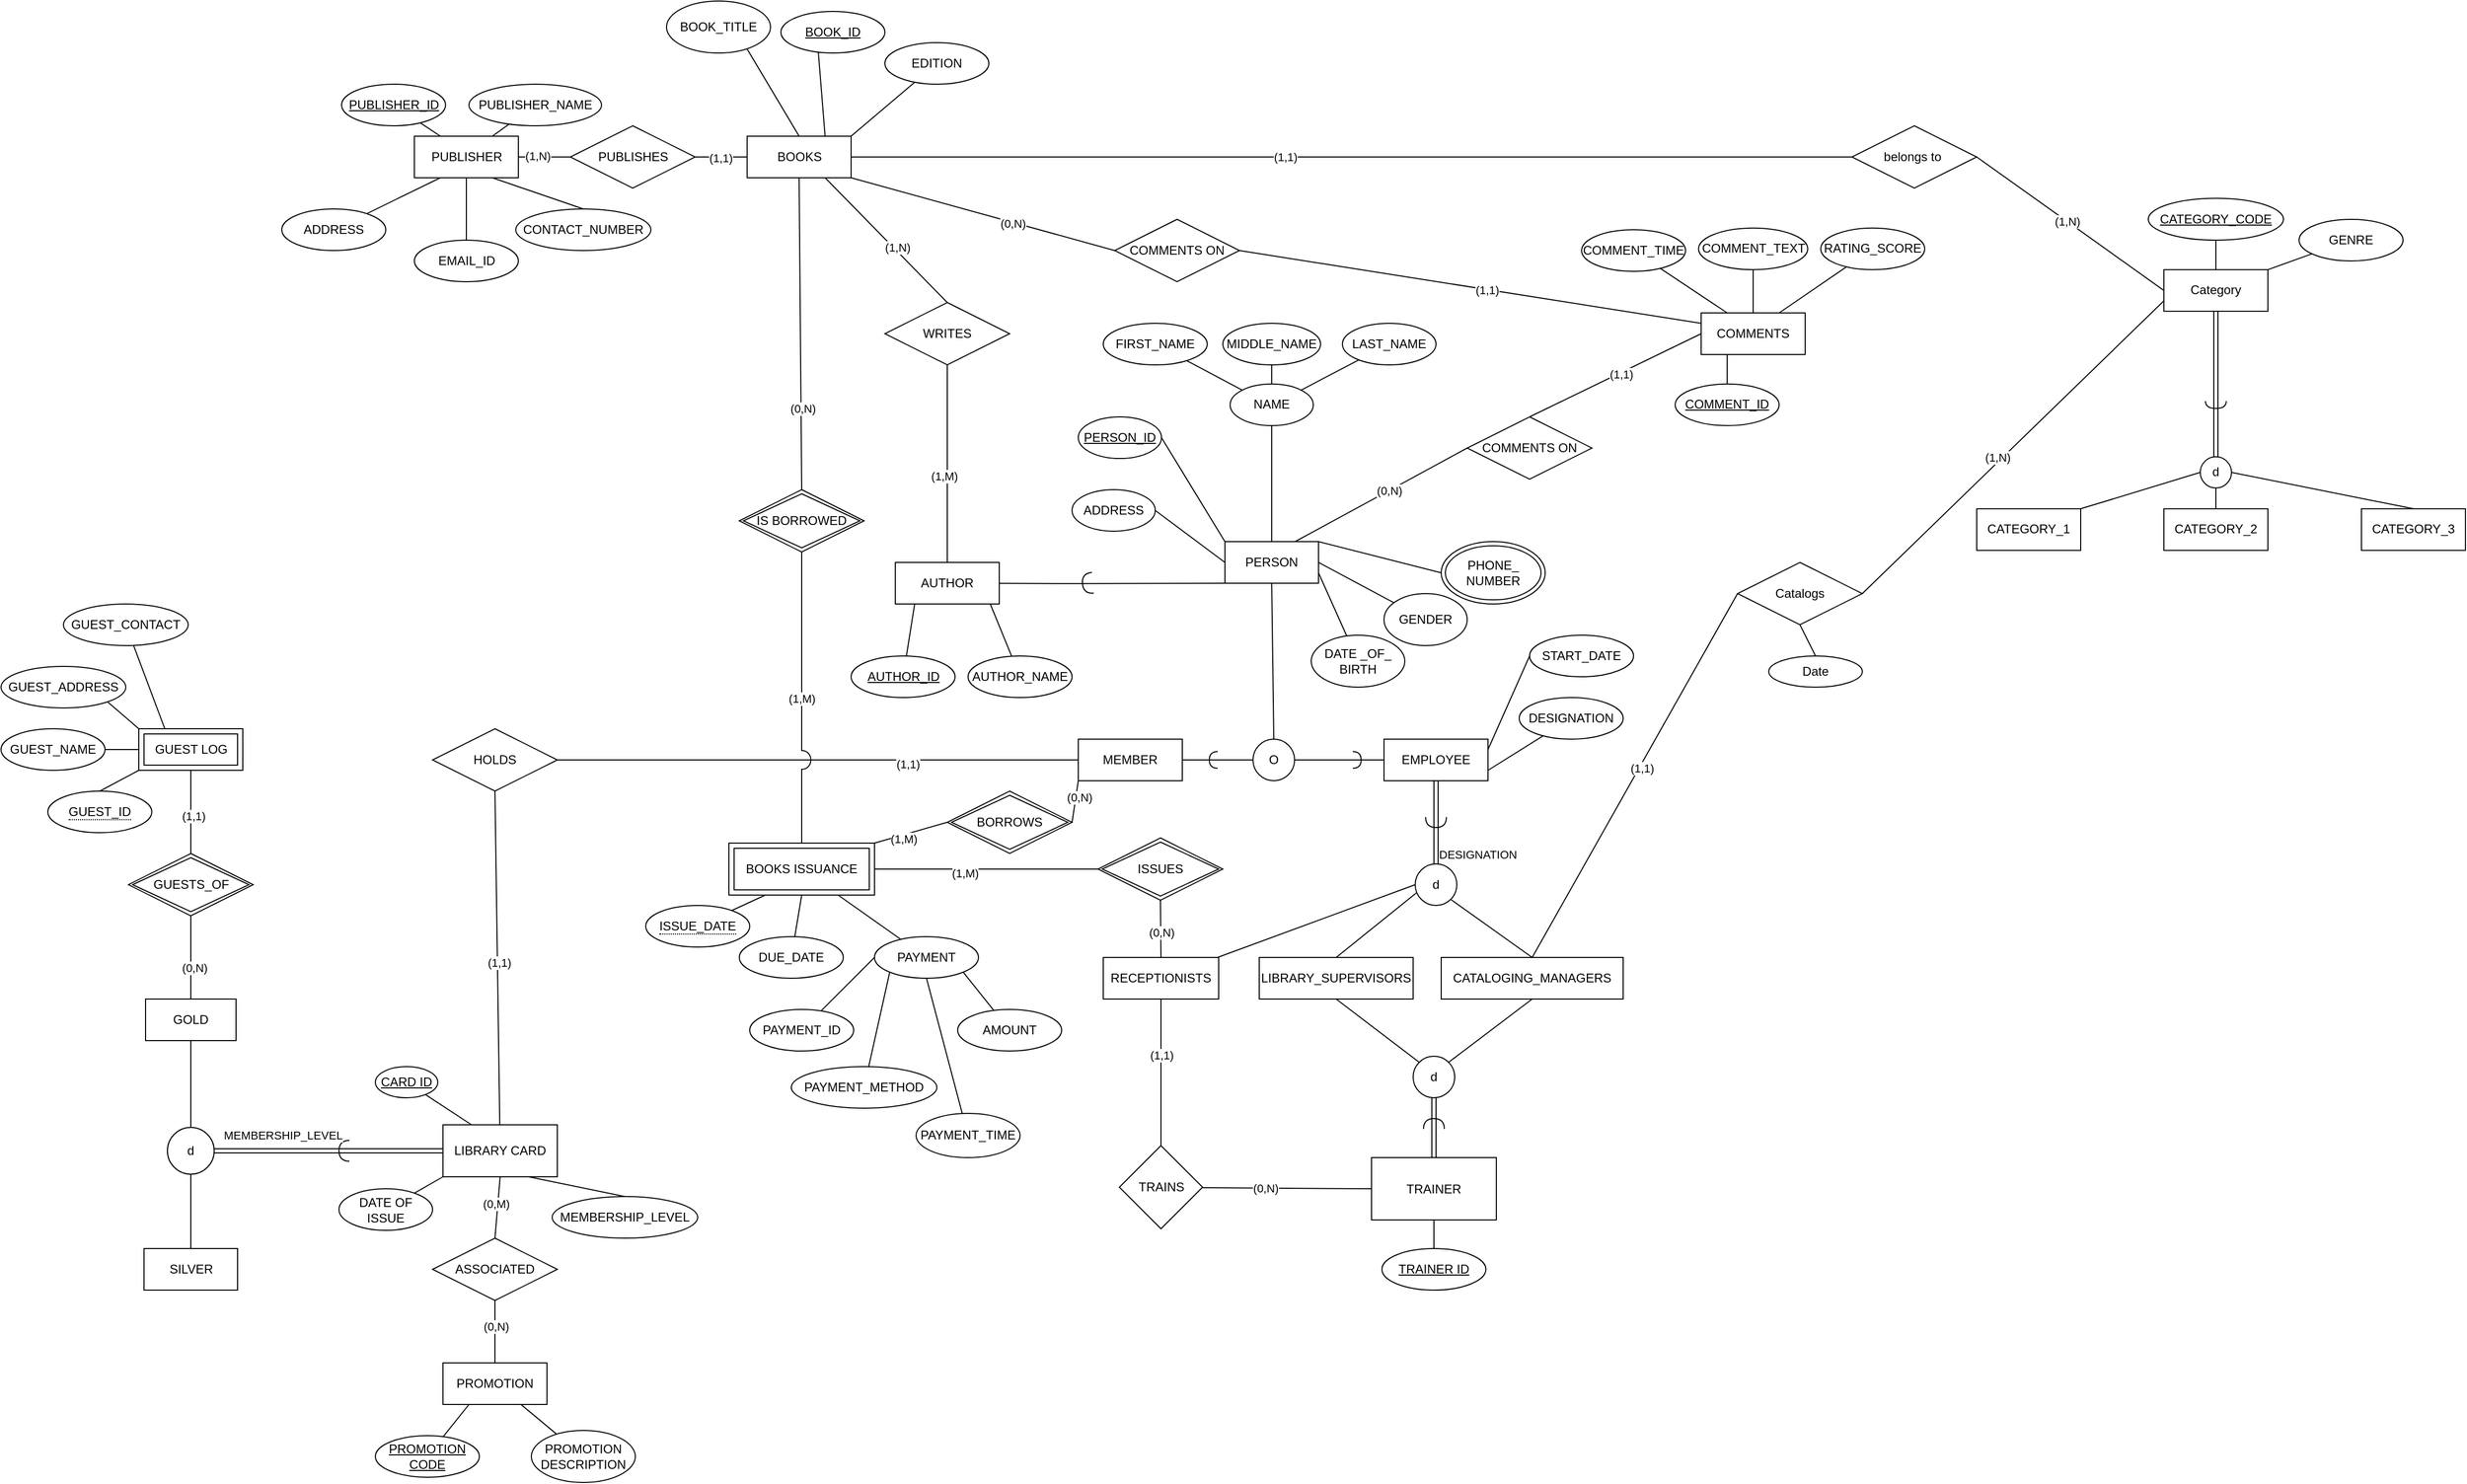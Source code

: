 <mxfile>
    <diagram id="INDeRHHGAO9wyA5p-iTh" name="Page-1">
        <mxGraphModel dx="3214" dy="1884" grid="1" gridSize="10" guides="1" tooltips="1" connect="1" arrows="1" fold="1" page="1" pageScale="1" pageWidth="850" pageHeight="1100" math="0" shadow="0">
            <root>
                <mxCell id="0"/>
                <mxCell id="1" parent="0"/>
                <mxCell id="3" style="edgeStyle=none;html=1;exitX=0.5;exitY=1;exitDx=0;exitDy=0;endArrow=none;endFill=0;entryX=0.5;entryY=0;entryDx=0;entryDy=0;" parent="1" target="4" edge="1">
                    <mxGeometry relative="1" as="geometry">
                        <mxPoint x="241" y="300" as="targetPoint"/>
                    </mxGeometry>
                </mxCell>
                <mxCell id="10" style="edgeStyle=none;html=1;exitX=0.25;exitY=0;exitDx=0;exitDy=0;endArrow=none;endFill=0;" parent="1" target="11" edge="1">
                    <mxGeometry relative="1" as="geometry">
                        <mxPoint x="219" y="60" as="targetPoint"/>
                    </mxGeometry>
                </mxCell>
                <mxCell id="18" style="edgeStyle=none;html=1;exitX=0;exitY=0;exitDx=0;exitDy=0;endArrow=none;endFill=0;" parent="1" target="19" edge="1">
                    <mxGeometry relative="1" as="geometry">
                        <mxPoint x="80" y="110" as="targetPoint"/>
                    </mxGeometry>
                </mxCell>
                <mxCell id="77" style="edgeStyle=none;html=1;exitX=1;exitY=0.5;exitDx=0;exitDy=0;endArrow=halfCircle;endFill=0;" parent="1" source="8" edge="1">
                    <mxGeometry relative="1" as="geometry">
                        <mxPoint x="160" y="280" as="targetPoint"/>
                    </mxGeometry>
                </mxCell>
                <mxCell id="286" style="edgeStyle=none;jumpStyle=arc;jumpSize=18;html=1;exitX=0;exitY=0.5;exitDx=0;exitDy=0;entryX=1;entryY=0.5;entryDx=0;entryDy=0;endArrow=none;endFill=0;" parent="1" source="8" target="285" edge="1">
                    <mxGeometry relative="1" as="geometry"/>
                </mxCell>
                <mxCell id="288" value="(1,1)" style="edgeLabel;html=1;align=center;verticalAlign=middle;resizable=0;points=[];" parent="286" vertex="1" connectable="0">
                    <mxGeometry x="-0.345" y="4" relative="1" as="geometry">
                        <mxPoint as="offset"/>
                    </mxGeometry>
                </mxCell>
                <mxCell id="295" style="edgeStyle=none;jumpStyle=arc;jumpSize=18;html=1;exitX=0;exitY=1;exitDx=0;exitDy=0;entryX=1;entryY=0.5;entryDx=0;entryDy=0;endArrow=none;endFill=0;" parent="1" source="8" target="294" edge="1">
                    <mxGeometry relative="1" as="geometry"/>
                </mxCell>
                <mxCell id="311" value="(0,N)" style="edgeLabel;html=1;align=center;verticalAlign=middle;resizable=0;points=[];" parent="295" vertex="1" connectable="0">
                    <mxGeometry x="-0.225" y="3" relative="1" as="geometry">
                        <mxPoint as="offset"/>
                    </mxGeometry>
                </mxCell>
                <mxCell id="8" value="MEMBER" style="rounded=0;whiteSpace=wrap;html=1;" parent="1" vertex="1">
                    <mxGeometry x="26" y="260" width="100" height="40" as="geometry"/>
                </mxCell>
                <mxCell id="22" style="edgeStyle=none;html=1;exitX=1;exitY=0;exitDx=0;exitDy=0;entryX=0;entryY=1;entryDx=0;entryDy=0;endArrow=none;endFill=0;" parent="1" target="21" edge="1">
                    <mxGeometry relative="1" as="geometry"/>
                </mxCell>
                <mxCell id="13" style="edgeStyle=none;html=1;exitX=1;exitY=0;exitDx=0;exitDy=0;endArrow=none;endFill=0;" parent="1" source="11" target="12" edge="1">
                    <mxGeometry relative="1" as="geometry"/>
                </mxCell>
                <mxCell id="24" style="edgeStyle=none;html=1;exitX=0;exitY=0.5;exitDx=0;exitDy=0;endArrow=none;endFill=0;" parent="1" target="25" edge="1">
                    <mxGeometry relative="1" as="geometry">
                        <mxPoint x="30" y="150" as="targetPoint"/>
                    </mxGeometry>
                </mxCell>
                <mxCell id="9" style="edgeStyle=none;html=1;exitX=0;exitY=0.5;exitDx=0;exitDy=0;endArrow=none;endFill=0;" parent="1" source="4" target="8" edge="1">
                    <mxGeometry relative="1" as="geometry"/>
                </mxCell>
                <mxCell id="14" style="edgeStyle=none;html=1;exitX=0;exitY=0;exitDx=0;exitDy=0;endArrow=none;endFill=0;" parent="1" source="11" target="15" edge="1">
                    <mxGeometry relative="1" as="geometry">
                        <mxPoint x="100" y="30" as="targetPoint"/>
                    </mxGeometry>
                </mxCell>
                <mxCell id="26" style="edgeStyle=none;html=1;exitX=0.5;exitY=1;exitDx=0;exitDy=0;entryX=0.5;entryY=0;entryDx=0;entryDy=0;endArrow=none;endFill=0;" parent="1" source="2" target="4" edge="1">
                    <mxGeometry relative="1" as="geometry"/>
                </mxCell>
                <mxCell id="27" style="edgeStyle=none;html=1;exitX=0;exitY=0.5;exitDx=0;exitDy=0;entryX=1;entryY=0.5;entryDx=0;entryDy=0;endArrow=none;endFill=0;" parent="1" source="2" target="25" edge="1">
                    <mxGeometry relative="1" as="geometry"/>
                </mxCell>
                <mxCell id="28" style="edgeStyle=none;html=1;exitX=0;exitY=0;exitDx=0;exitDy=0;entryX=1;entryY=0.5;entryDx=0;entryDy=0;endArrow=none;endFill=0;" parent="1" source="2" target="19" edge="1">
                    <mxGeometry relative="1" as="geometry"/>
                </mxCell>
                <mxCell id="29" style="edgeStyle=none;html=1;exitX=0.5;exitY=0;exitDx=0;exitDy=0;entryX=0.5;entryY=1;entryDx=0;entryDy=0;endArrow=none;endFill=0;" parent="1" source="2" target="11" edge="1">
                    <mxGeometry relative="1" as="geometry"/>
                </mxCell>
                <mxCell id="30" style="edgeStyle=none;html=1;exitX=1;exitY=0;exitDx=0;exitDy=0;entryX=0;entryY=0.5;entryDx=0;entryDy=0;endArrow=none;endFill=0;" parent="1" source="2" target="21" edge="1">
                    <mxGeometry relative="1" as="geometry"/>
                </mxCell>
                <mxCell id="31" style="edgeStyle=none;html=1;exitX=1;exitY=0.5;exitDx=0;exitDy=0;endArrow=none;endFill=0;" parent="1" source="2" target="32" edge="1">
                    <mxGeometry relative="1" as="geometry">
                        <mxPoint x="420" y="70" as="targetPoint"/>
                    </mxGeometry>
                </mxCell>
                <mxCell id="33" style="edgeStyle=none;html=1;exitX=1;exitY=0.75;exitDx=0;exitDy=0;endArrow=none;endFill=0;" parent="1" source="2" target="34" edge="1">
                    <mxGeometry relative="1" as="geometry">
                        <mxPoint x="470" y="90" as="targetPoint"/>
                    </mxGeometry>
                </mxCell>
                <mxCell id="256" style="edgeStyle=none;jumpStyle=arc;jumpSize=18;html=1;exitX=0.75;exitY=0;exitDx=0;exitDy=0;entryX=0;entryY=0.5;entryDx=0;entryDy=0;endArrow=none;endFill=0;" parent="1" source="2" target="255" edge="1">
                    <mxGeometry relative="1" as="geometry"/>
                </mxCell>
                <mxCell id="258" value="(0,N)" style="edgeLabel;html=1;align=center;verticalAlign=middle;resizable=0;points=[];" parent="256" vertex="1" connectable="0">
                    <mxGeometry x="0.086" relative="1" as="geometry">
                        <mxPoint as="offset"/>
                    </mxGeometry>
                </mxCell>
                <mxCell id="362" style="edgeStyle=none;html=1;exitX=1;exitY=0.5;exitDx=0;exitDy=0;endArrow=none;endFill=0;exitPerimeter=0;" parent="1" source="363" target="274" edge="1">
                    <mxGeometry relative="1" as="geometry"/>
                </mxCell>
                <mxCell id="364" style="edgeStyle=none;html=1;exitX=0;exitY=1;exitDx=0;exitDy=0;entryX=1;entryY=0.5;entryDx=0;entryDy=0;entryPerimeter=0;endArrow=none;endFill=0;" parent="1" source="2" target="363" edge="1">
                    <mxGeometry relative="1" as="geometry"/>
                </mxCell>
                <mxCell id="2" value="PERSON" style="rounded=0;whiteSpace=wrap;html=1;" parent="1" vertex="1">
                    <mxGeometry x="167" y="70" width="90" height="40" as="geometry"/>
                </mxCell>
                <mxCell id="4" value="O" style="ellipse;whiteSpace=wrap;html=1;aspect=fixed;" parent="1" vertex="1">
                    <mxGeometry x="194" y="260" width="40" height="40" as="geometry"/>
                </mxCell>
                <mxCell id="16" style="edgeStyle=none;html=1;exitX=0.5;exitY=0;exitDx=0;exitDy=0;endArrow=none;endFill=0;" parent="1" source="11" target="17" edge="1">
                    <mxGeometry relative="1" as="geometry">
                        <mxPoint x="166" y="10" as="targetPoint"/>
                    </mxGeometry>
                </mxCell>
                <mxCell id="6" style="edgeStyle=none;html=1;exitX=1;exitY=0.5;exitDx=0;exitDy=0;endArrow=none;endFill=0;" parent="1" source="4" target="5" edge="1">
                    <mxGeometry relative="1" as="geometry"/>
                </mxCell>
                <mxCell id="78" style="edgeStyle=none;html=1;exitX=0;exitY=0.5;exitDx=0;exitDy=0;endArrow=halfCircle;endFill=0;" parent="1" source="5" edge="1">
                    <mxGeometry relative="1" as="geometry">
                        <mxPoint x="290" y="280" as="targetPoint"/>
                    </mxGeometry>
                </mxCell>
                <mxCell id="132" style="edgeStyle=none;html=1;exitX=1;exitY=0.25;exitDx=0;exitDy=0;endArrow=none;endFill=0;entryX=0;entryY=0.5;entryDx=0;entryDy=0;" parent="1" source="5" target="136" edge="1">
                    <mxGeometry relative="1" as="geometry">
                        <mxPoint x="449.657" y="246.275" as="targetPoint"/>
                    </mxGeometry>
                </mxCell>
                <mxCell id="347" style="edgeStyle=none;html=1;exitX=1;exitY=0.75;exitDx=0;exitDy=0;endArrow=none;endFill=0;" parent="1" source="5" target="348" edge="1">
                    <mxGeometry relative="1" as="geometry">
                        <mxPoint x="460" y="270" as="targetPoint"/>
                    </mxGeometry>
                </mxCell>
                <mxCell id="5" value="EMPLOYEE" style="rounded=0;whiteSpace=wrap;html=1;" parent="1" vertex="1">
                    <mxGeometry x="320" y="260" width="100" height="40" as="geometry"/>
                </mxCell>
                <mxCell id="17" value="MIDDLE_NAME" style="ellipse;whiteSpace=wrap;html=1;" parent="1" vertex="1">
                    <mxGeometry x="165" y="-140" width="94" height="40" as="geometry"/>
                </mxCell>
                <mxCell id="11" value="NAME" style="ellipse;whiteSpace=wrap;html=1;" parent="1" vertex="1">
                    <mxGeometry x="172" y="-81.59" width="80" height="40" as="geometry"/>
                </mxCell>
                <mxCell id="15" value="FIRST_NAME" style="ellipse;whiteSpace=wrap;html=1;" parent="1" vertex="1">
                    <mxGeometry x="50" y="-140" width="100" height="40" as="geometry"/>
                </mxCell>
                <mxCell id="19" value="&lt;u&gt;PERSON_ID&lt;/u&gt;" style="ellipse;whiteSpace=wrap;html=1;" parent="1" vertex="1">
                    <mxGeometry x="26" y="-50" width="80" height="40" as="geometry"/>
                </mxCell>
                <mxCell id="12" value="LAST_NAME" style="ellipse;whiteSpace=wrap;html=1;" parent="1" vertex="1">
                    <mxGeometry x="280" y="-140" width="90" height="40" as="geometry"/>
                </mxCell>
                <mxCell id="21" value="PHONE_ NUMBER" style="ellipse;shape=doubleEllipse;whiteSpace=wrap;html=1;" parent="1" vertex="1">
                    <mxGeometry x="375" y="70" width="100" height="60" as="geometry"/>
                </mxCell>
                <mxCell id="25" value="ADDRESS" style="ellipse;whiteSpace=wrap;html=1;" parent="1" vertex="1">
                    <mxGeometry x="20" y="20" width="80" height="40" as="geometry"/>
                </mxCell>
                <mxCell id="32" value="GENDER" style="ellipse;whiteSpace=wrap;html=1;" parent="1" vertex="1">
                    <mxGeometry x="320" y="120" width="80" height="50" as="geometry"/>
                </mxCell>
                <mxCell id="34" value="DATE _OF_ BIRTH" style="ellipse;whiteSpace=wrap;html=1;" parent="1" vertex="1">
                    <mxGeometry x="250" y="160" width="90" height="50" as="geometry"/>
                </mxCell>
                <mxCell id="69" style="edgeStyle=none;html=1;exitX=0.25;exitY=0;exitDx=0;exitDy=0;endArrow=none;endFill=0;" parent="1" source="35" target="70" edge="1">
                    <mxGeometry relative="1" as="geometry">
                        <mxPoint x="-590" y="510" as="targetPoint"/>
                    </mxGeometry>
                </mxCell>
                <mxCell id="71" style="edgeStyle=none;html=1;exitX=0;exitY=1;exitDx=0;exitDy=0;endArrow=none;endFill=0;" parent="1" source="35" target="72" edge="1">
                    <mxGeometry relative="1" as="geometry">
                        <mxPoint x="-580" y="510" as="targetPoint"/>
                    </mxGeometry>
                </mxCell>
                <mxCell id="73" style="edgeStyle=none;html=1;endArrow=none;endFill=0;exitX=0.25;exitY=1;exitDx=0;exitDy=0;" parent="1" source="140" target="74" edge="1">
                    <mxGeometry relative="1" as="geometry">
                        <mxPoint x="-480" y="510" as="targetPoint"/>
                        <mxPoint x="-720" y="680" as="sourcePoint"/>
                    </mxGeometry>
                </mxCell>
                <mxCell id="75" style="edgeStyle=none;html=1;endArrow=none;endFill=0;exitX=0.75;exitY=1;exitDx=0;exitDy=0;" parent="1" source="140" target="76" edge="1">
                    <mxGeometry relative="1" as="geometry">
                        <mxPoint x="-490" y="730" as="targetPoint"/>
                        <mxPoint x="-550" y="700" as="sourcePoint"/>
                    </mxGeometry>
                </mxCell>
                <mxCell id="35" value="LIBRARY CARD" style="rounded=0;whiteSpace=wrap;html=1;" parent="1" vertex="1">
                    <mxGeometry x="-585" y="631" width="110" height="50" as="geometry"/>
                </mxCell>
                <mxCell id="63" style="edgeStyle=none;html=1;exitX=0.5;exitY=0;exitDx=0;exitDy=0;endArrow=none;endFill=0;" parent="1" source="62" target="64" edge="1">
                    <mxGeometry relative="1" as="geometry">
                        <mxPoint x="-827" y="540" as="targetPoint"/>
                    </mxGeometry>
                </mxCell>
                <mxCell id="66" style="edgeStyle=none;html=1;exitX=0.5;exitY=1;exitDx=0;exitDy=0;entryX=0.5;entryY=0;entryDx=0;entryDy=0;endArrow=none;endFill=0;" parent="1" source="62" target="65" edge="1">
                    <mxGeometry relative="1" as="geometry"/>
                </mxCell>
                <mxCell id="62" value="d" style="ellipse;whiteSpace=wrap;html=1;aspect=fixed;" parent="1" vertex="1">
                    <mxGeometry x="-850" y="633.5" width="45" height="45" as="geometry"/>
                </mxCell>
                <mxCell id="64" value="GOLD" style="rounded=0;whiteSpace=wrap;html=1;" parent="1" vertex="1">
                    <mxGeometry x="-871" y="510" width="87" height="40" as="geometry"/>
                </mxCell>
                <mxCell id="65" value="SILVER" style="rounded=0;whiteSpace=wrap;html=1;" parent="1" vertex="1">
                    <mxGeometry x="-872.5" y="750" width="90" height="40" as="geometry"/>
                </mxCell>
                <mxCell id="70" value="&lt;u&gt;CARD ID&lt;/u&gt;" style="ellipse;whiteSpace=wrap;html=1;" parent="1" vertex="1">
                    <mxGeometry x="-650" y="575" width="60" height="30" as="geometry"/>
                </mxCell>
                <mxCell id="72" value="DATE OF ISSUE" style="ellipse;whiteSpace=wrap;html=1;" parent="1" vertex="1">
                    <mxGeometry x="-685" y="692.5" width="90" height="40" as="geometry"/>
                </mxCell>
                <mxCell id="74" value="PROMOTION CODE" style="ellipse;whiteSpace=wrap;html=1;align=center;fontStyle=4;" parent="1" vertex="1">
                    <mxGeometry x="-650" y="930" width="100" height="40" as="geometry"/>
                </mxCell>
                <mxCell id="76" value="PROMOTION DESCRIPTION" style="ellipse;whiteSpace=wrap;html=1;" parent="1" vertex="1">
                    <mxGeometry x="-500" y="925" width="100" height="50" as="geometry"/>
                </mxCell>
                <mxCell id="79" value="" style="shape=link;html=1;rounded=0;endArrow=halfCircle;endFill=0;entryX=0.5;entryY=0;entryDx=0;entryDy=0;startArrow=none;" parent="1" source="119" target="81" edge="1">
                    <mxGeometry relative="1" as="geometry">
                        <mxPoint x="370" y="340" as="sourcePoint"/>
                        <mxPoint x="370" y="370" as="targetPoint"/>
                    </mxGeometry>
                </mxCell>
                <mxCell id="361" value="DESIGNATION" style="edgeLabel;html=1;align=center;verticalAlign=middle;resizable=0;points=[];" parent="79" vertex="1" connectable="0">
                    <mxGeometry x="-0.012" y="-1" relative="1" as="geometry">
                        <mxPoint x="41" y="8" as="offset"/>
                    </mxGeometry>
                </mxCell>
                <mxCell id="89" style="edgeStyle=none;html=1;exitX=0;exitY=0.5;exitDx=0;exitDy=0;endArrow=none;endFill=0;" parent="1" source="81" target="90" edge="1">
                    <mxGeometry relative="1" as="geometry">
                        <mxPoint x="721" y="430" as="targetPoint"/>
                    </mxGeometry>
                </mxCell>
                <mxCell id="99" style="edgeStyle=none;html=1;exitX=1;exitY=1;exitDx=0;exitDy=0;entryX=0.5;entryY=0;entryDx=0;entryDy=0;endArrow=none;endFill=0;" parent="1" source="81" target="88" edge="1">
                    <mxGeometry relative="1" as="geometry"/>
                </mxCell>
                <mxCell id="81" value="d" style="ellipse;whiteSpace=wrap;html=1;aspect=fixed;" parent="1" vertex="1">
                    <mxGeometry x="350" y="380" width="40" height="40" as="geometry"/>
                </mxCell>
                <mxCell id="102" style="edgeStyle=none;html=1;exitX=0.5;exitY=0;exitDx=0;exitDy=0;entryX=0.025;entryY=0.7;entryDx=0;entryDy=0;entryPerimeter=0;endArrow=none;endFill=0;" parent="1" source="86" target="81" edge="1">
                    <mxGeometry relative="1" as="geometry"/>
                </mxCell>
                <mxCell id="86" value="LIBRARY_SUPERVISORS" style="rounded=0;whiteSpace=wrap;html=1;" parent="1" vertex="1">
                    <mxGeometry x="200" y="470" width="148" height="40" as="geometry"/>
                </mxCell>
                <mxCell id="197" style="edgeStyle=none;html=1;exitX=0.5;exitY=0;exitDx=0;exitDy=0;endArrow=none;endFill=0;jumpStyle=arc;jumpSize=17;entryX=0;entryY=0.5;entryDx=0;entryDy=0;" parent="1" source="88" target="198" edge="1">
                    <mxGeometry relative="1" as="geometry">
                        <mxPoint x="740" y="330" as="targetPoint"/>
                    </mxGeometry>
                </mxCell>
                <mxCell id="201" value="(1,1)" style="edgeLabel;html=1;align=center;verticalAlign=middle;resizable=0;points=[];" parent="197" vertex="1" connectable="0">
                    <mxGeometry x="0.048" y="-2" relative="1" as="geometry">
                        <mxPoint as="offset"/>
                    </mxGeometry>
                </mxCell>
                <mxCell id="88" value="CATALOGING_MANAGERS" style="rounded=0;whiteSpace=wrap;html=1;" parent="1" vertex="1">
                    <mxGeometry x="375" y="470" width="175" height="40" as="geometry"/>
                </mxCell>
                <mxCell id="292" style="edgeStyle=none;jumpStyle=arc;jumpSize=18;html=1;exitX=0.5;exitY=0;exitDx=0;exitDy=0;entryX=0.5;entryY=1;entryDx=0;entryDy=0;endArrow=none;endFill=0;" parent="1" source="90" edge="1">
                    <mxGeometry relative="1" as="geometry">
                        <mxPoint x="105" y="415" as="targetPoint"/>
                    </mxGeometry>
                </mxCell>
                <mxCell id="315" value="(0,N)" style="edgeLabel;html=1;align=center;verticalAlign=middle;resizable=0;points=[];" parent="292" vertex="1" connectable="0">
                    <mxGeometry x="-0.133" y="-1" relative="1" as="geometry">
                        <mxPoint x="-1" as="offset"/>
                    </mxGeometry>
                </mxCell>
                <mxCell id="90" value="RECEPTIONISTS" style="rounded=0;whiteSpace=wrap;html=1;" parent="1" vertex="1">
                    <mxGeometry x="50" y="470" width="111" height="40" as="geometry"/>
                </mxCell>
                <mxCell id="128" style="edgeStyle=none;html=1;exitX=0;exitY=0.5;exitDx=0;exitDy=0;entryX=0;entryY=0.5;entryDx=0;entryDy=0;endArrow=none;endFill=0;" parent="1" source="91" target="127" edge="1">
                    <mxGeometry relative="1" as="geometry"/>
                </mxCell>
                <mxCell id="130" value="(0,N)" style="edgeLabel;html=1;align=center;verticalAlign=middle;resizable=0;points=[];" parent="128" vertex="1" connectable="0">
                    <mxGeometry x="0.396" y="1" relative="1" as="geometry">
                        <mxPoint x="67" y="-1" as="offset"/>
                    </mxGeometry>
                </mxCell>
                <mxCell id="138" style="edgeStyle=none;html=1;exitX=0.5;exitY=1;exitDx=0;exitDy=0;endArrow=none;endFill=0;entryX=0.5;entryY=0;entryDx=0;entryDy=0;" parent="1" source="91" target="139" edge="1">
                    <mxGeometry relative="1" as="geometry">
                        <mxPoint x="328.487" y="712.563" as="targetPoint"/>
                    </mxGeometry>
                </mxCell>
                <mxCell id="91" value="TRAINER" style="rounded=0;whiteSpace=wrap;html=1;" parent="1" vertex="1">
                    <mxGeometry x="308" y="662.5" width="120" height="60" as="geometry"/>
                </mxCell>
                <mxCell id="94" style="edgeStyle=none;html=1;exitX=0;exitY=0;exitDx=0;exitDy=0;entryX=0.5;entryY=1;entryDx=0;entryDy=0;endArrow=none;endFill=0;" parent="1" source="93" target="86" edge="1">
                    <mxGeometry relative="1" as="geometry"/>
                </mxCell>
                <mxCell id="95" style="edgeStyle=none;html=1;exitX=1;exitY=0;exitDx=0;exitDy=0;entryX=0.5;entryY=1;entryDx=0;entryDy=0;endArrow=none;endFill=0;" parent="1" source="93" target="88" edge="1">
                    <mxGeometry relative="1" as="geometry"/>
                </mxCell>
                <mxCell id="119" value="" style="shape=requiredInterface;html=1;verticalLabelPosition=bottom;sketch=0;rotation=90;" parent="1" vertex="1">
                    <mxGeometry x="365" y="330" width="10" height="20" as="geometry"/>
                </mxCell>
                <mxCell id="125" value="" style="shape=link;html=1;rounded=0;endArrow=none;endFill=0;exitX=1;exitY=0.5;exitDx=0;exitDy=0;exitPerimeter=0;entryX=0.5;entryY=1;entryDx=0;entryDy=0;" parent="1" source="119" target="5" edge="1">
                    <mxGeometry relative="1" as="geometry">
                        <mxPoint x="450" y="360" as="sourcePoint"/>
                        <mxPoint x="610" y="360" as="targetPoint"/>
                    </mxGeometry>
                </mxCell>
                <mxCell id="129" style="edgeStyle=none;html=1;exitX=0.5;exitY=0;exitDx=0;exitDy=0;entryX=0.5;entryY=1;entryDx=0;entryDy=0;endArrow=none;endFill=0;" parent="1" source="127" target="90" edge="1">
                    <mxGeometry relative="1" as="geometry"/>
                </mxCell>
                <mxCell id="131" value="(1,1)" style="edgeLabel;html=1;align=center;verticalAlign=middle;resizable=0;points=[];" parent="129" vertex="1" connectable="0">
                    <mxGeometry x="0.249" relative="1" as="geometry">
                        <mxPoint y="1" as="offset"/>
                    </mxGeometry>
                </mxCell>
                <mxCell id="127" value="TRAINS" style="rhombus;whiteSpace=wrap;html=1;" parent="1" vertex="1">
                    <mxGeometry x="65.5" y="651" width="80" height="80" as="geometry"/>
                </mxCell>
                <mxCell id="136" value="START_DATE" style="ellipse;whiteSpace=wrap;html=1;align=center;" parent="1" vertex="1">
                    <mxGeometry x="460" y="160" width="100" height="40" as="geometry"/>
                </mxCell>
                <mxCell id="139" value="TRAINER ID" style="ellipse;whiteSpace=wrap;html=1;align=center;fontStyle=4;" parent="1" vertex="1">
                    <mxGeometry x="318" y="750" width="100" height="40" as="geometry"/>
                </mxCell>
                <mxCell id="142" style="edgeStyle=none;html=1;exitX=0.5;exitY=0;exitDx=0;exitDy=0;endArrow=none;endFill=0;" parent="1" source="140" target="141" edge="1">
                    <mxGeometry relative="1" as="geometry"/>
                </mxCell>
                <mxCell id="144" value="(0,N)" style="edgeLabel;html=1;align=center;verticalAlign=middle;resizable=0;points=[];" parent="142" vertex="1" connectable="0">
                    <mxGeometry x="0.167" y="-1" relative="1" as="geometry">
                        <mxPoint as="offset"/>
                    </mxGeometry>
                </mxCell>
                <mxCell id="140" value="PROMOTION" style="whiteSpace=wrap;html=1;align=center;" parent="1" vertex="1">
                    <mxGeometry x="-585" y="860" width="100" height="40" as="geometry"/>
                </mxCell>
                <mxCell id="143" style="edgeStyle=none;html=1;exitX=0.5;exitY=0;exitDx=0;exitDy=0;entryX=0.5;entryY=1;entryDx=0;entryDy=0;endArrow=none;endFill=0;" parent="1" source="141" target="35" edge="1">
                    <mxGeometry relative="1" as="geometry"/>
                </mxCell>
                <mxCell id="145" value="(0,M)" style="edgeLabel;html=1;align=center;verticalAlign=middle;resizable=0;points=[];" parent="143" vertex="1" connectable="0">
                    <mxGeometry x="0.133" y="2" relative="1" as="geometry">
                        <mxPoint as="offset"/>
                    </mxGeometry>
                </mxCell>
                <mxCell id="141" value="ASSOCIATED" style="shape=rhombus;perimeter=rhombusPerimeter;whiteSpace=wrap;html=1;align=center;" parent="1" vertex="1">
                    <mxGeometry x="-595" y="740" width="120" height="60" as="geometry"/>
                </mxCell>
                <mxCell id="152" style="edgeStyle=none;html=1;exitX=0;exitY=1;exitDx=0;exitDy=0;entryX=0.5;entryY=0;entryDx=0;entryDy=0;endArrow=none;endFill=0;" parent="1" source="146" target="151" edge="1">
                    <mxGeometry relative="1" as="geometry"/>
                </mxCell>
                <mxCell id="153" style="edgeStyle=none;html=1;exitX=0.5;exitY=1;exitDx=0;exitDy=0;entryX=0.5;entryY=0;entryDx=0;entryDy=0;endArrow=none;endFill=0;" parent="1" source="146" target="147" edge="1">
                    <mxGeometry relative="1" as="geometry"/>
                </mxCell>
                <mxCell id="161" value="(1,1)" style="edgeLabel;html=1;align=center;verticalAlign=middle;resizable=0;points=[];" parent="153" vertex="1" connectable="0">
                    <mxGeometry x="0.1" y="2" relative="1" as="geometry">
                        <mxPoint as="offset"/>
                    </mxGeometry>
                </mxCell>
                <mxCell id="154" style="edgeStyle=none;html=1;exitX=0;exitY=0.5;exitDx=0;exitDy=0;endArrow=none;endFill=0;" parent="1" source="146" target="155" edge="1">
                    <mxGeometry relative="1" as="geometry">
                        <mxPoint x="-960" y="270" as="targetPoint"/>
                    </mxGeometry>
                </mxCell>
                <mxCell id="158" style="edgeStyle=none;html=1;exitX=0;exitY=0;exitDx=0;exitDy=0;entryX=1;entryY=1;entryDx=0;entryDy=0;endArrow=none;endFill=0;" parent="1" source="146" target="157" edge="1">
                    <mxGeometry relative="1" as="geometry"/>
                </mxCell>
                <mxCell id="160" style="edgeStyle=none;html=1;exitX=0.25;exitY=0;exitDx=0;exitDy=0;endArrow=none;endFill=0;" parent="1" source="146" target="159" edge="1">
                    <mxGeometry relative="1" as="geometry"/>
                </mxCell>
                <mxCell id="146" value="GUEST LOG" style="shape=ext;margin=3;double=1;whiteSpace=wrap;html=1;align=center;" parent="1" vertex="1">
                    <mxGeometry x="-877.5" y="250" width="100" height="40" as="geometry"/>
                </mxCell>
                <mxCell id="149" style="edgeStyle=none;html=1;exitX=0.5;exitY=1;exitDx=0;exitDy=0;entryX=0.5;entryY=0;entryDx=0;entryDy=0;endArrow=none;endFill=0;" parent="1" source="147" target="64" edge="1">
                    <mxGeometry relative="1" as="geometry"/>
                </mxCell>
                <mxCell id="163" value="(0,N)" style="edgeLabel;html=1;align=center;verticalAlign=middle;resizable=0;points=[];" parent="149" vertex="1" connectable="0">
                    <mxGeometry x="0.25" y="3" relative="1" as="geometry">
                        <mxPoint as="offset"/>
                    </mxGeometry>
                </mxCell>
                <mxCell id="147" value="GUESTS_OF" style="shape=rhombus;double=1;perimeter=rhombusPerimeter;whiteSpace=wrap;html=1;align=center;" parent="1" vertex="1">
                    <mxGeometry x="-887.5" y="370" width="120" height="60" as="geometry"/>
                </mxCell>
                <mxCell id="151" value="&lt;span style=&quot;border-bottom: 1px dotted&quot;&gt;GUEST_ID&lt;/span&gt;" style="ellipse;whiteSpace=wrap;html=1;align=center;" parent="1" vertex="1">
                    <mxGeometry x="-965" y="310" width="100" height="40" as="geometry"/>
                </mxCell>
                <mxCell id="155" value="GUEST_NAME" style="ellipse;whiteSpace=wrap;html=1;align=center;" parent="1" vertex="1">
                    <mxGeometry x="-1010" y="250" width="100" height="40" as="geometry"/>
                </mxCell>
                <mxCell id="157" value="GUEST_ADDRESS" style="ellipse;whiteSpace=wrap;html=1;align=center;" parent="1" vertex="1">
                    <mxGeometry x="-1010" y="190" width="120" height="40" as="geometry"/>
                </mxCell>
                <mxCell id="159" value="GUEST_CONTACT" style="ellipse;whiteSpace=wrap;html=1;align=center;" parent="1" vertex="1">
                    <mxGeometry x="-950" y="130" width="120" height="40" as="geometry"/>
                </mxCell>
                <mxCell id="229" style="edgeStyle=none;jumpStyle=arc;jumpSize=18;html=1;exitX=0;exitY=0.5;exitDx=0;exitDy=0;endArrow=none;endFill=0;entryX=1;entryY=0.5;entryDx=0;entryDy=0;" parent="1" source="165" target="228" edge="1">
                    <mxGeometry relative="1" as="geometry">
                        <mxPoint x="1557" y="-360" as="targetPoint"/>
                    </mxGeometry>
                </mxCell>
                <mxCell id="231" value="(1,N)" style="edgeLabel;html=1;align=center;verticalAlign=middle;resizable=0;points=[];" parent="229" vertex="1" connectable="0">
                    <mxGeometry x="0.04" relative="1" as="geometry">
                        <mxPoint as="offset"/>
                    </mxGeometry>
                </mxCell>
                <mxCell id="338" style="edgeStyle=none;jumpStyle=arc;jumpSize=18;html=1;exitX=0.5;exitY=0;exitDx=0;exitDy=0;endArrow=none;endFill=0;" parent="1" source="165" target="340" edge="1">
                    <mxGeometry relative="1" as="geometry">
                        <mxPoint x="1098.689" y="-240.304" as="targetPoint"/>
                    </mxGeometry>
                </mxCell>
                <mxCell id="374" style="edgeStyle=none;html=1;exitX=1;exitY=0;exitDx=0;exitDy=0;endArrow=none;endFill=0;" parent="1" source="165" target="375" edge="1">
                    <mxGeometry relative="1" as="geometry">
                        <mxPoint x="1220" y="-210" as="targetPoint"/>
                    </mxGeometry>
                </mxCell>
                <mxCell id="165" value="Category" style="whiteSpace=wrap;html=1;align=center;" parent="1" vertex="1">
                    <mxGeometry x="1070" y="-191.59" width="100" height="40" as="geometry"/>
                </mxCell>
                <mxCell id="174" value="" style="shape=requiredInterface;html=1;verticalLabelPosition=bottom;sketch=0;rotation=90;" parent="1" vertex="1">
                    <mxGeometry x="1116.5" y="-71.59" width="7" height="20" as="geometry"/>
                </mxCell>
                <mxCell id="180" value="" style="shape=link;html=1;rounded=0;endArrow=none;endFill=0;exitX=0.5;exitY=1;exitDx=0;exitDy=0;entryX=1;entryY=0.5;entryDx=0;entryDy=0;entryPerimeter=0;" parent="1" source="165" target="174" edge="1">
                    <mxGeometry relative="1" as="geometry">
                        <mxPoint x="1120" y="-151.59" as="sourcePoint"/>
                        <mxPoint x="1120" y="-51.59" as="targetPoint"/>
                    </mxGeometry>
                </mxCell>
                <mxCell id="186" value="" style="shape=link;html=1;rounded=0;endArrow=none;endFill=0;exitX=1;exitY=0.5;exitDx=0;exitDy=0;exitPerimeter=0;entryX=0.5;entryY=0;entryDx=0;entryDy=0;" parent="1" source="174" target="188" edge="1">
                    <mxGeometry relative="1" as="geometry">
                        <mxPoint x="1050" y="8.41" as="sourcePoint"/>
                        <mxPoint x="1120" y="-11.59" as="targetPoint"/>
                    </mxGeometry>
                </mxCell>
                <mxCell id="187" value="" style="resizable=0;html=1;align=right;verticalAlign=bottom;" parent="186" connectable="0" vertex="1">
                    <mxGeometry x="1" relative="1" as="geometry"/>
                </mxCell>
                <mxCell id="195" style="edgeStyle=none;html=1;exitX=1;exitY=0.5;exitDx=0;exitDy=0;entryX=0.5;entryY=0;entryDx=0;entryDy=0;endArrow=none;endFill=0;" parent="1" source="188" target="193" edge="1">
                    <mxGeometry relative="1" as="geometry"/>
                </mxCell>
                <mxCell id="188" value="d" style="ellipse;whiteSpace=wrap;html=1;aspect=fixed;" parent="1" vertex="1">
                    <mxGeometry x="1105" y="-11.59" width="30" height="30" as="geometry"/>
                </mxCell>
                <mxCell id="191" style="edgeStyle=none;html=1;exitX=1;exitY=0;exitDx=0;exitDy=0;entryX=0;entryY=0.5;entryDx=0;entryDy=0;endArrow=none;endFill=0;" parent="1" source="189" target="188" edge="1">
                    <mxGeometry relative="1" as="geometry"/>
                </mxCell>
                <mxCell id="189" value="CATEGORY_1" style="whiteSpace=wrap;html=1;align=center;" parent="1" vertex="1">
                    <mxGeometry x="890" y="38.41" width="100" height="40" as="geometry"/>
                </mxCell>
                <mxCell id="192" style="edgeStyle=none;html=1;exitX=0.5;exitY=0;exitDx=0;exitDy=0;endArrow=none;endFill=0;" parent="1" source="190" target="188" edge="1">
                    <mxGeometry relative="1" as="geometry"/>
                </mxCell>
                <mxCell id="190" value="CATEGORY_2" style="whiteSpace=wrap;html=1;align=center;" parent="1" vertex="1">
                    <mxGeometry x="1070" y="38.41" width="100" height="40" as="geometry"/>
                </mxCell>
                <mxCell id="193" value="CATEGORY_3" style="whiteSpace=wrap;html=1;align=center;" parent="1" vertex="1">
                    <mxGeometry x="1260" y="38.41" width="100" height="40" as="geometry"/>
                </mxCell>
                <mxCell id="199" style="edgeStyle=none;jumpStyle=arc;jumpSize=18;html=1;exitX=0.5;exitY=1;exitDx=0;exitDy=0;endArrow=none;endFill=0;entryX=0.5;entryY=0;entryDx=0;entryDy=0;" parent="1" source="198" target="200" edge="1">
                    <mxGeometry relative="1" as="geometry">
                        <mxPoint x="710" y="210" as="targetPoint"/>
                    </mxGeometry>
                </mxCell>
                <mxCell id="202" style="edgeStyle=none;jumpStyle=arc;jumpSize=18;html=1;exitX=1;exitY=0.5;exitDx=0;exitDy=0;endArrow=none;endFill=0;entryX=0;entryY=0.75;entryDx=0;entryDy=0;" parent="1" source="198" target="165" edge="1">
                    <mxGeometry relative="1" as="geometry">
                        <mxPoint x="1000.278" y="-100" as="targetPoint"/>
                    </mxGeometry>
                </mxCell>
                <mxCell id="337" value="(1,N)" style="edgeLabel;html=1;align=center;verticalAlign=middle;resizable=0;points=[];" parent="202" vertex="1" connectable="0">
                    <mxGeometry x="-0.082" y="3" relative="1" as="geometry">
                        <mxPoint x="-1" as="offset"/>
                    </mxGeometry>
                </mxCell>
                <mxCell id="198" value="Catalogs" style="shape=rhombus;perimeter=rhombusPerimeter;whiteSpace=wrap;html=1;align=center;rotation=0;" parent="1" vertex="1">
                    <mxGeometry x="660" y="90.0" width="120" height="60" as="geometry"/>
                </mxCell>
                <mxCell id="200" value="Date" style="ellipse;whiteSpace=wrap;html=1;align=center;" parent="1" vertex="1">
                    <mxGeometry x="690" y="180" width="90" height="30" as="geometry"/>
                </mxCell>
                <mxCell id="236" style="edgeStyle=none;jumpStyle=arc;jumpSize=18;html=1;exitX=0.75;exitY=0;exitDx=0;exitDy=0;entryX=0.36;entryY=0.988;entryDx=0;entryDy=0;entryPerimeter=0;endArrow=none;endFill=0;" parent="1" source="209" target="235" edge="1">
                    <mxGeometry relative="1" as="geometry"/>
                </mxCell>
                <mxCell id="272" style="edgeStyle=none;jumpStyle=arc;jumpSize=18;html=1;entryX=0.5;entryY=0;entryDx=0;entryDy=0;endArrow=none;endFill=0;exitX=0.5;exitY=0;exitDx=0;exitDy=0;" parent="1" source="209" target="234" edge="1">
                    <mxGeometry relative="1" as="geometry">
                        <mxPoint x="-130" y="-550" as="sourcePoint"/>
                    </mxGeometry>
                </mxCell>
                <mxCell id="305" style="edgeStyle=none;jumpStyle=arc;jumpSize=18;html=1;exitX=0.5;exitY=1;exitDx=0;exitDy=0;endArrow=none;endFill=0;entryX=0.5;entryY=0;entryDx=0;entryDy=0;" parent="1" source="209" target="307" edge="1">
                    <mxGeometry relative="1" as="geometry">
                        <mxPoint x="-120" y="-470" as="targetPoint"/>
                    </mxGeometry>
                </mxCell>
                <mxCell id="318" value="(0,N)" style="edgeLabel;html=1;align=center;verticalAlign=middle;resizable=0;points=[];" parent="305" vertex="1" connectable="0">
                    <mxGeometry x="0.478" y="1" relative="1" as="geometry">
                        <mxPoint as="offset"/>
                    </mxGeometry>
                </mxCell>
                <mxCell id="371" style="edgeStyle=none;html=1;exitX=1;exitY=0;exitDx=0;exitDy=0;endArrow=none;endFill=0;" parent="1" source="209" target="372" edge="1">
                    <mxGeometry relative="1" as="geometry">
                        <mxPoint x="-140" y="-390" as="targetPoint"/>
                    </mxGeometry>
                </mxCell>
                <mxCell id="209" value="BOOKS" style="whiteSpace=wrap;html=1;align=center;" parent="1" vertex="1">
                    <mxGeometry x="-292.5" y="-320" width="100" height="40" as="geometry"/>
                </mxCell>
                <mxCell id="230" style="edgeStyle=none;jumpStyle=arc;jumpSize=18;html=1;exitX=0;exitY=0.5;exitDx=0;exitDy=0;endArrow=none;endFill=0;entryX=1;entryY=0.5;entryDx=0;entryDy=0;" parent="1" source="228" target="209" edge="1">
                    <mxGeometry relative="1" as="geometry">
                        <mxPoint x="217" y="-470" as="sourcePoint"/>
                    </mxGeometry>
                </mxCell>
                <mxCell id="232" value="(1,1)" style="edgeLabel;html=1;align=center;verticalAlign=middle;resizable=0;points=[];" parent="230" vertex="1" connectable="0">
                    <mxGeometry x="0.133" relative="1" as="geometry">
                        <mxPoint as="offset"/>
                    </mxGeometry>
                </mxCell>
                <mxCell id="228" value="belongs to&amp;nbsp;" style="shape=rhombus;perimeter=rhombusPerimeter;whiteSpace=wrap;html=1;align=center;" parent="1" vertex="1">
                    <mxGeometry x="770" y="-330" width="120" height="60" as="geometry"/>
                </mxCell>
                <mxCell id="234" value="BOOK_TITLE" style="ellipse;whiteSpace=wrap;html=1;align=center;" parent="1" vertex="1">
                    <mxGeometry x="-370" y="-450" width="100" height="50" as="geometry"/>
                </mxCell>
                <mxCell id="235" value="BOOK_ID" style="ellipse;whiteSpace=wrap;html=1;align=center;fontStyle=4;" parent="1" vertex="1">
                    <mxGeometry x="-260" y="-440" width="100" height="40" as="geometry"/>
                </mxCell>
                <mxCell id="243" style="edgeStyle=none;jumpStyle=arc;jumpSize=18;html=1;exitX=0.25;exitY=0;exitDx=0;exitDy=0;endArrow=none;endFill=0;" parent="1" source="242" target="244" edge="1">
                    <mxGeometry relative="1" as="geometry">
                        <mxPoint x="585" y="-240" as="targetPoint"/>
                    </mxGeometry>
                </mxCell>
                <mxCell id="245" style="edgeStyle=none;jumpStyle=arc;jumpSize=18;html=1;exitX=0.75;exitY=0;exitDx=0;exitDy=0;endArrow=none;endFill=0;" parent="1" source="242" target="246" edge="1">
                    <mxGeometry relative="1" as="geometry">
                        <mxPoint x="675" y="-230" as="targetPoint"/>
                    </mxGeometry>
                </mxCell>
                <mxCell id="248" style="edgeStyle=none;jumpStyle=arc;jumpSize=18;html=1;exitX=0.5;exitY=0;exitDx=0;exitDy=0;endArrow=none;endFill=0;" parent="1" source="242" target="247" edge="1">
                    <mxGeometry relative="1" as="geometry"/>
                </mxCell>
                <mxCell id="249" style="edgeStyle=none;jumpStyle=arc;jumpSize=18;html=1;exitX=0;exitY=0.25;exitDx=0;exitDy=0;endArrow=none;endFill=0;entryX=1;entryY=0.5;entryDx=0;entryDy=0;" parent="1" source="242" target="250" edge="1">
                    <mxGeometry relative="1" as="geometry">
                        <mxPoint x="860" y="-109.524" as="targetPoint"/>
                    </mxGeometry>
                </mxCell>
                <mxCell id="252" value="(1,1)" style="edgeLabel;html=1;align=center;verticalAlign=middle;resizable=0;points=[];" parent="249" vertex="1" connectable="0">
                    <mxGeometry x="-0.07" relative="1" as="geometry">
                        <mxPoint as="offset"/>
                    </mxGeometry>
                </mxCell>
                <mxCell id="260" style="edgeStyle=none;jumpStyle=arc;jumpSize=18;html=1;exitX=0.25;exitY=1;exitDx=0;exitDy=0;endArrow=none;endFill=0;" parent="1" source="242" target="261" edge="1">
                    <mxGeometry relative="1" as="geometry">
                        <mxPoint x="620" y="-110" as="targetPoint"/>
                    </mxGeometry>
                </mxCell>
                <mxCell id="242" value="COMMENTS" style="whiteSpace=wrap;html=1;align=center;" parent="1" vertex="1">
                    <mxGeometry x="625" y="-150" width="100" height="40" as="geometry"/>
                </mxCell>
                <mxCell id="244" value="COMMENT_TIME" style="ellipse;whiteSpace=wrap;html=1;align=center;" parent="1" vertex="1">
                    <mxGeometry x="510" y="-230" width="100" height="40" as="geometry"/>
                </mxCell>
                <mxCell id="246" value="RATING_SCORE" style="ellipse;whiteSpace=wrap;html=1;align=center;" parent="1" vertex="1">
                    <mxGeometry x="740" y="-231.59" width="100" height="40" as="geometry"/>
                </mxCell>
                <mxCell id="247" value="COMMENT_TEXT" style="ellipse;whiteSpace=wrap;html=1;align=center;" parent="1" vertex="1">
                    <mxGeometry x="622.5" y="-231.59" width="105" height="40" as="geometry"/>
                </mxCell>
                <mxCell id="251" style="edgeStyle=none;jumpStyle=arc;jumpSize=18;html=1;exitX=0;exitY=0.5;exitDx=0;exitDy=0;endArrow=none;endFill=0;entryX=1;entryY=1;entryDx=0;entryDy=0;" parent="1" source="250" target="209" edge="1">
                    <mxGeometry relative="1" as="geometry"/>
                </mxCell>
                <mxCell id="253" value="(0,N)" style="edgeLabel;html=1;align=center;verticalAlign=middle;resizable=0;points=[];" parent="251" vertex="1" connectable="0">
                    <mxGeometry x="-0.223" y="1" relative="1" as="geometry">
                        <mxPoint as="offset"/>
                    </mxGeometry>
                </mxCell>
                <mxCell id="250" value="COMMENTS ON" style="shape=rhombus;perimeter=rhombusPerimeter;whiteSpace=wrap;html=1;align=center;" parent="1" vertex="1">
                    <mxGeometry x="61" y="-240.004" width="120" height="60" as="geometry"/>
                </mxCell>
                <mxCell id="257" style="edgeStyle=none;jumpStyle=arc;jumpSize=18;html=1;exitX=0.5;exitY=0;exitDx=0;exitDy=0;entryX=0;entryY=0.5;entryDx=0;entryDy=0;endArrow=none;endFill=0;" parent="1" source="255" target="242" edge="1">
                    <mxGeometry relative="1" as="geometry">
                        <mxPoint x="430" y="-70" as="sourcePoint"/>
                    </mxGeometry>
                </mxCell>
                <mxCell id="259" value="(1,1)" style="edgeLabel;html=1;align=center;verticalAlign=middle;resizable=0;points=[];" parent="257" vertex="1" connectable="0">
                    <mxGeometry x="0.061" y="-1" relative="1" as="geometry">
                        <mxPoint as="offset"/>
                    </mxGeometry>
                </mxCell>
                <mxCell id="255" value="COMMENTS ON" style="shape=rhombus;perimeter=rhombusPerimeter;whiteSpace=wrap;html=1;align=center;" parent="1" vertex="1">
                    <mxGeometry x="400" y="-50" width="120" height="60" as="geometry"/>
                </mxCell>
                <mxCell id="261" value="COMMENT_ID" style="ellipse;whiteSpace=wrap;html=1;align=center;fontStyle=4;" parent="1" vertex="1">
                    <mxGeometry x="600" y="-81.59" width="100" height="40" as="geometry"/>
                </mxCell>
                <mxCell id="263" style="edgeStyle=none;jumpStyle=arc;jumpSize=18;html=1;exitX=0.25;exitY=0;exitDx=0;exitDy=0;endArrow=none;endFill=0;" parent="1" source="262" target="264" edge="1">
                    <mxGeometry relative="1" as="geometry">
                        <mxPoint x="-507.23" y="-487.61" as="targetPoint"/>
                    </mxGeometry>
                </mxCell>
                <mxCell id="266" style="edgeStyle=none;jumpStyle=arc;jumpSize=18;html=1;exitX=1;exitY=0.5;exitDx=0;exitDy=0;entryX=0;entryY=0.5;entryDx=0;entryDy=0;endArrow=none;endFill=0;" parent="1" source="262" target="265" edge="1">
                    <mxGeometry relative="1" as="geometry"/>
                </mxCell>
                <mxCell id="268" value="(1,N)" style="edgeLabel;html=1;align=center;verticalAlign=middle;resizable=0;points=[];" parent="266" vertex="1" connectable="0">
                    <mxGeometry x="-0.289" y="1" relative="1" as="geometry">
                        <mxPoint as="offset"/>
                    </mxGeometry>
                </mxCell>
                <mxCell id="270" style="edgeStyle=none;jumpStyle=arc;jumpSize=18;html=1;exitX=0.75;exitY=0;exitDx=0;exitDy=0;endArrow=none;endFill=0;" parent="1" source="262" target="271" edge="1">
                    <mxGeometry relative="1" as="geometry">
                        <mxPoint x="-417.23" y="-547.61" as="targetPoint"/>
                    </mxGeometry>
                </mxCell>
                <mxCell id="376" style="edgeStyle=none;html=1;exitX=0.25;exitY=1;exitDx=0;exitDy=0;endArrow=none;endFill=0;" parent="1" source="262" target="377" edge="1">
                    <mxGeometry relative="1" as="geometry">
                        <mxPoint x="-640" y="-240" as="targetPoint"/>
                    </mxGeometry>
                </mxCell>
                <mxCell id="378" style="edgeStyle=none;html=1;exitX=0.75;exitY=1;exitDx=0;exitDy=0;endArrow=none;endFill=0;entryX=0.5;entryY=0;entryDx=0;entryDy=0;" parent="1" source="262" target="379" edge="1">
                    <mxGeometry relative="1" as="geometry">
                        <mxPoint x="-520" y="-240" as="targetPoint"/>
                    </mxGeometry>
                </mxCell>
                <mxCell id="262" value="PUBLISHER" style="whiteSpace=wrap;html=1;align=center;" parent="1" vertex="1">
                    <mxGeometry x="-612.5" y="-320" width="100" height="40" as="geometry"/>
                </mxCell>
                <mxCell id="264" value="PUBLISHER_ID" style="ellipse;whiteSpace=wrap;html=1;align=center;fontStyle=4;" parent="1" vertex="1">
                    <mxGeometry x="-682.5" y="-370" width="100" height="40" as="geometry"/>
                </mxCell>
                <mxCell id="267" style="edgeStyle=none;jumpStyle=arc;jumpSize=18;html=1;exitX=1;exitY=0.5;exitDx=0;exitDy=0;entryX=0;entryY=0.5;entryDx=0;entryDy=0;endArrow=none;endFill=0;" parent="1" source="265" target="209" edge="1">
                    <mxGeometry relative="1" as="geometry"/>
                </mxCell>
                <mxCell id="269" value="(1,1)" style="edgeLabel;html=1;align=center;verticalAlign=middle;resizable=0;points=[];" parent="267" vertex="1" connectable="0">
                    <mxGeometry x="-0.032" y="-1" relative="1" as="geometry">
                        <mxPoint as="offset"/>
                    </mxGeometry>
                </mxCell>
                <mxCell id="265" value="PUBLISHES" style="shape=rhombus;perimeter=rhombusPerimeter;whiteSpace=wrap;html=1;align=center;" parent="1" vertex="1">
                    <mxGeometry x="-462.5" y="-330" width="120" height="60" as="geometry"/>
                </mxCell>
                <mxCell id="271" value="PUBLISHER_NAME" style="ellipse;whiteSpace=wrap;html=1;align=center;" parent="1" vertex="1">
                    <mxGeometry x="-560" y="-370" width="127.5" height="40" as="geometry"/>
                </mxCell>
                <mxCell id="275" style="edgeStyle=none;jumpStyle=arc;jumpSize=18;html=1;exitX=0.25;exitY=0;exitDx=0;exitDy=0;endArrow=none;endFill=0;" parent="1" source="274" target="276" edge="1">
                    <mxGeometry relative="1" as="geometry">
                        <mxPoint x="-1080" y="-247.61" as="targetPoint"/>
                    </mxGeometry>
                </mxCell>
                <mxCell id="277" style="edgeStyle=none;jumpStyle=arc;jumpSize=18;html=1;exitX=0.75;exitY=0;exitDx=0;exitDy=0;endArrow=none;endFill=0;" parent="1" source="274" target="278" edge="1">
                    <mxGeometry relative="1" as="geometry">
                        <mxPoint x="-970" y="-247.61" as="targetPoint"/>
                    </mxGeometry>
                </mxCell>
                <mxCell id="280" style="edgeStyle=none;jumpStyle=arc;jumpSize=18;html=1;exitX=0.5;exitY=0;exitDx=0;exitDy=0;entryX=0.5;entryY=1;entryDx=0;entryDy=0;endArrow=none;endFill=0;" parent="1" source="274" target="279" edge="1">
                    <mxGeometry relative="1" as="geometry">
                        <mxPoint x="-890" y="-307.61" as="targetPoint"/>
                    </mxGeometry>
                </mxCell>
                <mxCell id="283" value="(1,M)" style="edgeLabel;html=1;align=center;verticalAlign=middle;resizable=0;points=[];" parent="280" vertex="1" connectable="0">
                    <mxGeometry x="-0.125" y="3" relative="1" as="geometry">
                        <mxPoint as="offset"/>
                    </mxGeometry>
                </mxCell>
                <mxCell id="274" value="AUTHOR" style="whiteSpace=wrap;html=1;align=center;" parent="1" vertex="1">
                    <mxGeometry x="-150" y="90" width="100" height="40" as="geometry"/>
                </mxCell>
                <mxCell id="276" value="AUTHOR_ID" style="ellipse;whiteSpace=wrap;html=1;align=center;fontStyle=4;" parent="1" vertex="1">
                    <mxGeometry x="-192.5" y="180" width="100" height="40" as="geometry"/>
                </mxCell>
                <mxCell id="278" value="AUTHOR_NAME" style="ellipse;whiteSpace=wrap;html=1;align=center;" parent="1" vertex="1">
                    <mxGeometry x="-80" y="180" width="100" height="40" as="geometry"/>
                </mxCell>
                <mxCell id="281" style="edgeStyle=none;jumpStyle=arc;jumpSize=18;html=1;exitX=0.5;exitY=0;exitDx=0;exitDy=0;endArrow=none;endFill=0;entryX=0.75;entryY=1;entryDx=0;entryDy=0;" parent="1" source="279" target="209" edge="1">
                    <mxGeometry relative="1" as="geometry"/>
                </mxCell>
                <mxCell id="282" value="(1,N)" style="edgeLabel;html=1;align=center;verticalAlign=middle;resizable=0;points=[];" parent="281" vertex="1" connectable="0">
                    <mxGeometry x="-0.147" y="-3" relative="1" as="geometry">
                        <mxPoint as="offset"/>
                    </mxGeometry>
                </mxCell>
                <mxCell id="279" value="WRITES" style="shape=rhombus;perimeter=rhombusPerimeter;whiteSpace=wrap;html=1;align=center;" parent="1" vertex="1">
                    <mxGeometry x="-160" y="-160" width="120" height="60" as="geometry"/>
                </mxCell>
                <mxCell id="287" style="edgeStyle=none;jumpStyle=arc;jumpSize=18;html=1;exitX=0.5;exitY=1;exitDx=0;exitDy=0;endArrow=none;endFill=0;" parent="1" source="285" target="35" edge="1">
                    <mxGeometry relative="1" as="geometry"/>
                </mxCell>
                <mxCell id="289" value="(1,1)" style="edgeLabel;html=1;align=center;verticalAlign=middle;resizable=0;points=[];" parent="287" vertex="1" connectable="0">
                    <mxGeometry x="0.033" y="1" relative="1" as="geometry">
                        <mxPoint y="-1" as="offset"/>
                    </mxGeometry>
                </mxCell>
                <mxCell id="285" value="HOLDS" style="shape=rhombus;perimeter=rhombusPerimeter;whiteSpace=wrap;html=1;align=center;" parent="1" vertex="1">
                    <mxGeometry x="-595" y="250" width="120" height="60" as="geometry"/>
                </mxCell>
                <mxCell id="313" style="edgeStyle=none;jumpStyle=arc;jumpSize=18;html=1;exitX=0.25;exitY=1;exitDx=0;exitDy=0;endArrow=none;endFill=0;" parent="1" source="290" target="314" edge="1">
                    <mxGeometry relative="1" as="geometry">
                        <mxPoint x="-290" y="440" as="targetPoint"/>
                    </mxGeometry>
                </mxCell>
                <mxCell id="322" style="edgeStyle=none;jumpStyle=arc;jumpSize=18;html=1;exitX=0.5;exitY=1;exitDx=0;exitDy=0;endArrow=none;endFill=0;" parent="1" source="290" target="321" edge="1">
                    <mxGeometry relative="1" as="geometry"/>
                </mxCell>
                <mxCell id="323" style="edgeStyle=none;jumpStyle=arc;jumpSize=18;html=1;exitX=0.75;exitY=1;exitDx=0;exitDy=0;endArrow=none;endFill=0;" parent="1" source="290" target="324" edge="1">
                    <mxGeometry relative="1" as="geometry">
                        <mxPoint x="-110" y="480" as="targetPoint"/>
                    </mxGeometry>
                </mxCell>
                <mxCell id="290" value="BOOKS ISSUANCE" style="shape=ext;margin=3;double=1;whiteSpace=wrap;html=1;align=center;" parent="1" vertex="1">
                    <mxGeometry x="-310" y="360" width="140" height="50" as="geometry"/>
                </mxCell>
                <mxCell id="293" style="edgeStyle=none;jumpStyle=arc;jumpSize=18;html=1;exitX=0;exitY=0.5;exitDx=0;exitDy=0;endArrow=none;endFill=0;" parent="1" target="290" edge="1">
                    <mxGeometry relative="1" as="geometry">
                        <mxPoint x="45" y="385" as="sourcePoint"/>
                    </mxGeometry>
                </mxCell>
                <mxCell id="316" value="(1,M)" style="edgeLabel;html=1;align=center;verticalAlign=middle;resizable=0;points=[];" parent="293" vertex="1" connectable="0">
                    <mxGeometry x="0.195" y="4" relative="1" as="geometry">
                        <mxPoint as="offset"/>
                    </mxGeometry>
                </mxCell>
                <mxCell id="297" style="edgeStyle=none;jumpStyle=arc;jumpSize=18;html=1;exitX=0;exitY=0.5;exitDx=0;exitDy=0;entryX=1;entryY=0;entryDx=0;entryDy=0;endArrow=none;endFill=0;" parent="1" source="294" target="290" edge="1">
                    <mxGeometry relative="1" as="geometry"/>
                </mxCell>
                <mxCell id="312" value="(1,M)" style="edgeLabel;html=1;align=center;verticalAlign=middle;resizable=0;points=[];" parent="297" vertex="1" connectable="0">
                    <mxGeometry x="0.23" y="4" relative="1" as="geometry">
                        <mxPoint as="offset"/>
                    </mxGeometry>
                </mxCell>
                <mxCell id="294" value="BORROWS" style="shape=rhombus;double=1;perimeter=rhombusPerimeter;whiteSpace=wrap;html=1;align=center;" parent="1" vertex="1">
                    <mxGeometry x="-100" y="310" width="120" height="60" as="geometry"/>
                </mxCell>
                <mxCell id="308" style="edgeStyle=none;jumpStyle=arc;jumpSize=18;html=1;exitX=0.5;exitY=1;exitDx=0;exitDy=0;entryX=0.5;entryY=0;entryDx=0;entryDy=0;endArrow=none;endFill=0;" parent="1" source="307" target="290" edge="1">
                    <mxGeometry relative="1" as="geometry"/>
                </mxCell>
                <mxCell id="317" value="(1,M)" style="edgeLabel;html=1;align=center;verticalAlign=middle;resizable=0;points=[];" parent="308" vertex="1" connectable="0">
                    <mxGeometry x="0.431" relative="1" as="geometry">
                        <mxPoint y="-60" as="offset"/>
                    </mxGeometry>
                </mxCell>
                <mxCell id="307" value="IS BORROWED" style="shape=rhombus;double=1;perimeter=rhombusPerimeter;whiteSpace=wrap;html=1;align=center;" parent="1" vertex="1">
                    <mxGeometry x="-300" y="20" width="120" height="60" as="geometry"/>
                </mxCell>
                <mxCell id="314" value="&lt;span style=&quot;border-bottom: 1px dotted&quot;&gt;ISSUE_DATE&lt;/span&gt;" style="ellipse;whiteSpace=wrap;html=1;align=center;" parent="1" vertex="1">
                    <mxGeometry x="-390" y="420" width="100" height="40" as="geometry"/>
                </mxCell>
                <mxCell id="321" value="DUE_DATE" style="ellipse;whiteSpace=wrap;html=1;align=center;" parent="1" vertex="1">
                    <mxGeometry x="-300" y="450" width="100" height="40" as="geometry"/>
                </mxCell>
                <mxCell id="325" style="edgeStyle=none;jumpStyle=arc;jumpSize=18;html=1;exitX=0;exitY=0.5;exitDx=0;exitDy=0;endArrow=none;endFill=0;" parent="1" source="324" target="328" edge="1">
                    <mxGeometry relative="1" as="geometry">
                        <mxPoint x="-142.79" y="553.221" as="targetPoint"/>
                    </mxGeometry>
                </mxCell>
                <mxCell id="329" style="edgeStyle=none;jumpStyle=arc;jumpSize=18;html=1;exitX=0;exitY=1;exitDx=0;exitDy=0;endArrow=none;endFill=0;" parent="1" source="324" target="330" edge="1">
                    <mxGeometry relative="1" as="geometry">
                        <mxPoint x="-130" y="570" as="targetPoint"/>
                    </mxGeometry>
                </mxCell>
                <mxCell id="331" style="edgeStyle=none;jumpStyle=arc;jumpSize=18;html=1;exitX=0.5;exitY=1;exitDx=0;exitDy=0;endArrow=none;endFill=0;" parent="1" source="324" target="332" edge="1">
                    <mxGeometry relative="1" as="geometry">
                        <mxPoint x="-80" y="590" as="targetPoint"/>
                    </mxGeometry>
                </mxCell>
                <mxCell id="333" style="edgeStyle=none;jumpStyle=arc;jumpSize=18;html=1;exitX=1;exitY=1;exitDx=0;exitDy=0;endArrow=none;endFill=0;" parent="1" source="324" target="334" edge="1">
                    <mxGeometry relative="1" as="geometry">
                        <mxPoint x="-30" y="570" as="targetPoint"/>
                    </mxGeometry>
                </mxCell>
                <mxCell id="324" value="PAYMENT" style="ellipse;whiteSpace=wrap;html=1;align=center;" parent="1" vertex="1">
                    <mxGeometry x="-170" y="450" width="100" height="40" as="geometry"/>
                </mxCell>
                <mxCell id="328" value="PAYMENT_ID" style="ellipse;whiteSpace=wrap;html=1;align=center;" parent="1" vertex="1">
                    <mxGeometry x="-290.0" y="520.001" width="100" height="40" as="geometry"/>
                </mxCell>
                <mxCell id="330" value="PAYMENT_METHOD" style="ellipse;whiteSpace=wrap;html=1;align=center;" parent="1" vertex="1">
                    <mxGeometry x="-250" y="575" width="140" height="40" as="geometry"/>
                </mxCell>
                <mxCell id="332" value="PAYMENT_TIME" style="ellipse;whiteSpace=wrap;html=1;align=center;" parent="1" vertex="1">
                    <mxGeometry x="-130" y="620" width="100" height="42.5" as="geometry"/>
                </mxCell>
                <mxCell id="334" value="AMOUNT" style="ellipse;whiteSpace=wrap;html=1;align=center;" parent="1" vertex="1">
                    <mxGeometry x="-90" y="520" width="100" height="40" as="geometry"/>
                </mxCell>
                <mxCell id="340" value="CATEGORY_CODE" style="ellipse;whiteSpace=wrap;html=1;align=center;fontStyle=4;" parent="1" vertex="1">
                    <mxGeometry x="1055" y="-260.3" width="130" height="40.3" as="geometry"/>
                </mxCell>
                <mxCell id="342" value="MEMBERSHIP_LEVEL" style="ellipse;whiteSpace=wrap;html=1;align=center;" parent="1" vertex="1">
                    <mxGeometry x="-480" y="700" width="140" height="40" as="geometry"/>
                </mxCell>
                <mxCell id="343" value="" style="endArrow=none;html=1;rounded=0;exitX=0.75;exitY=1;exitDx=0;exitDy=0;entryX=0.5;entryY=0;entryDx=0;entryDy=0;" parent="1" source="35" target="342" edge="1">
                    <mxGeometry relative="1" as="geometry">
                        <mxPoint x="-550" y="590" as="sourcePoint"/>
                        <mxPoint x="-390" y="590" as="targetPoint"/>
                    </mxGeometry>
                </mxCell>
                <mxCell id="348" value="DESIGNATION" style="ellipse;whiteSpace=wrap;html=1;align=center;" parent="1" vertex="1">
                    <mxGeometry x="450" y="220" width="100" height="40" as="geometry"/>
                </mxCell>
                <mxCell id="349" value="" style="shape=requiredInterface;html=1;verticalLabelPosition=bottom;sketch=0;rotation=90;direction=south;" parent="1" vertex="1">
                    <mxGeometry x="-690" y="651" width="20" height="10" as="geometry"/>
                </mxCell>
                <mxCell id="354" value="" style="shape=link;html=1;rounded=0;endArrow=none;endFill=0;exitX=1;exitY=0.5;exitDx=0;exitDy=0;exitPerimeter=0;entryX=0;entryY=0.5;entryDx=0;entryDy=0;" parent="1" source="349" target="35" edge="1">
                    <mxGeometry relative="1" as="geometry">
                        <mxPoint x="-440" y="530" as="sourcePoint"/>
                        <mxPoint x="-280" y="530" as="targetPoint"/>
                    </mxGeometry>
                </mxCell>
                <mxCell id="357" value="" style="shape=link;html=1;rounded=0;endArrow=none;endFill=0;exitX=1;exitY=0.5;exitDx=0;exitDy=0;entryX=1;entryY=0.5;entryDx=0;entryDy=0;entryPerimeter=0;" parent="1" source="62" target="349" edge="1">
                    <mxGeometry relative="1" as="geometry">
                        <mxPoint x="-440" y="530" as="sourcePoint"/>
                        <mxPoint x="-280" y="530" as="targetPoint"/>
                    </mxGeometry>
                </mxCell>
                <mxCell id="360" value="MEMBERSHIP_LEVEL" style="edgeLabel;html=1;align=center;verticalAlign=middle;resizable=0;points=[];" parent="357" vertex="1" connectable="0">
                    <mxGeometry x="-0.014" y="2" relative="1" as="geometry">
                        <mxPoint x="7" y="-13" as="offset"/>
                    </mxGeometry>
                </mxCell>
                <mxCell id="363" value="" style="shape=requiredInterface;html=1;verticalLabelPosition=bottom;sketch=0;rotation=-185;" parent="1" vertex="1">
                    <mxGeometry x="30" y="100" width="10" height="20" as="geometry"/>
                </mxCell>
                <mxCell id="372" value="EDITION" style="ellipse;whiteSpace=wrap;html=1;align=center;" parent="1" vertex="1">
                    <mxGeometry x="-160" y="-410" width="100" height="40" as="geometry"/>
                </mxCell>
                <mxCell id="375" value="GENRE" style="ellipse;whiteSpace=wrap;html=1;align=center;" parent="1" vertex="1">
                    <mxGeometry x="1200" y="-240" width="100" height="40" as="geometry"/>
                </mxCell>
                <mxCell id="377" value="ADDRESS" style="ellipse;whiteSpace=wrap;html=1;align=center;" parent="1" vertex="1">
                    <mxGeometry x="-740" y="-250" width="100" height="40" as="geometry"/>
                </mxCell>
                <mxCell id="379" value="CONTACT_NUMBER" style="ellipse;whiteSpace=wrap;html=1;align=center;" parent="1" vertex="1">
                    <mxGeometry x="-515" y="-250" width="130" height="40" as="geometry"/>
                </mxCell>
                <mxCell id="380" value="EMAIL_ID" style="ellipse;whiteSpace=wrap;html=1;align=center;" parent="1" vertex="1">
                    <mxGeometry x="-612.5" y="-220" width="100" height="40" as="geometry"/>
                </mxCell>
                <mxCell id="381" style="edgeStyle=none;html=1;exitX=0.5;exitY=1;exitDx=0;exitDy=0;entryX=0.5;entryY=0;entryDx=0;entryDy=0;endArrow=none;endFill=0;" parent="1" source="262" target="380" edge="1">
                    <mxGeometry relative="1" as="geometry"/>
                </mxCell>
                <mxCell id="383" value="ISSUES" style="shape=rhombus;double=1;perimeter=rhombusPerimeter;whiteSpace=wrap;html=1;align=center;" parent="1" vertex="1">
                    <mxGeometry x="45" y="355" width="120" height="60" as="geometry"/>
                </mxCell>
                <mxCell id="93" value="d" style="ellipse;whiteSpace=wrap;html=1;aspect=fixed;" parent="1" vertex="1">
                    <mxGeometry x="348" y="565" width="40" height="40" as="geometry"/>
                </mxCell>
                <mxCell id="386" value="" style="shape=requiredInterface;html=1;verticalLabelPosition=bottom;sketch=0;rotation=-90;" parent="1" vertex="1">
                    <mxGeometry x="363" y="620" width="10" height="20" as="geometry"/>
                </mxCell>
                <mxCell id="388" value="" style="shape=link;html=1;rounded=0;endArrow=none;endFill=0;exitX=0.5;exitY=1;exitDx=0;exitDy=0;" parent="1" source="93" target="386" edge="1">
                    <mxGeometry relative="1" as="geometry">
                        <mxPoint x="240" y="630" as="sourcePoint"/>
                        <mxPoint x="400" y="630" as="targetPoint"/>
                    </mxGeometry>
                </mxCell>
                <mxCell id="390" value="" style="shape=link;html=1;rounded=0;endArrow=none;endFill=0;entryX=0.5;entryY=0;entryDx=0;entryDy=0;exitX=1;exitY=0.5;exitDx=0;exitDy=0;exitPerimeter=0;" parent="1" source="386" target="91" edge="1">
                    <mxGeometry relative="1" as="geometry">
                        <mxPoint x="348" y="650.73" as="sourcePoint"/>
                        <mxPoint x="508" y="650.73" as="targetPoint"/>
                    </mxGeometry>
                </mxCell>
            </root>
        </mxGraphModel>
    </diagram>
</mxfile>